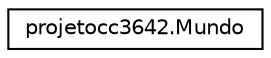 digraph "Graphical Class Hierarchy"
{
  edge [fontname="Helvetica",fontsize="10",labelfontname="Helvetica",labelfontsize="10"];
  node [fontname="Helvetica",fontsize="10",shape=record];
  rankdir="LR";
  Node0 [label="projetocc3642.Mundo",height=0.2,width=0.4,color="black", fillcolor="white", style="filled",URL="$classprojetocc3642_1_1_mundo.html"];
}

